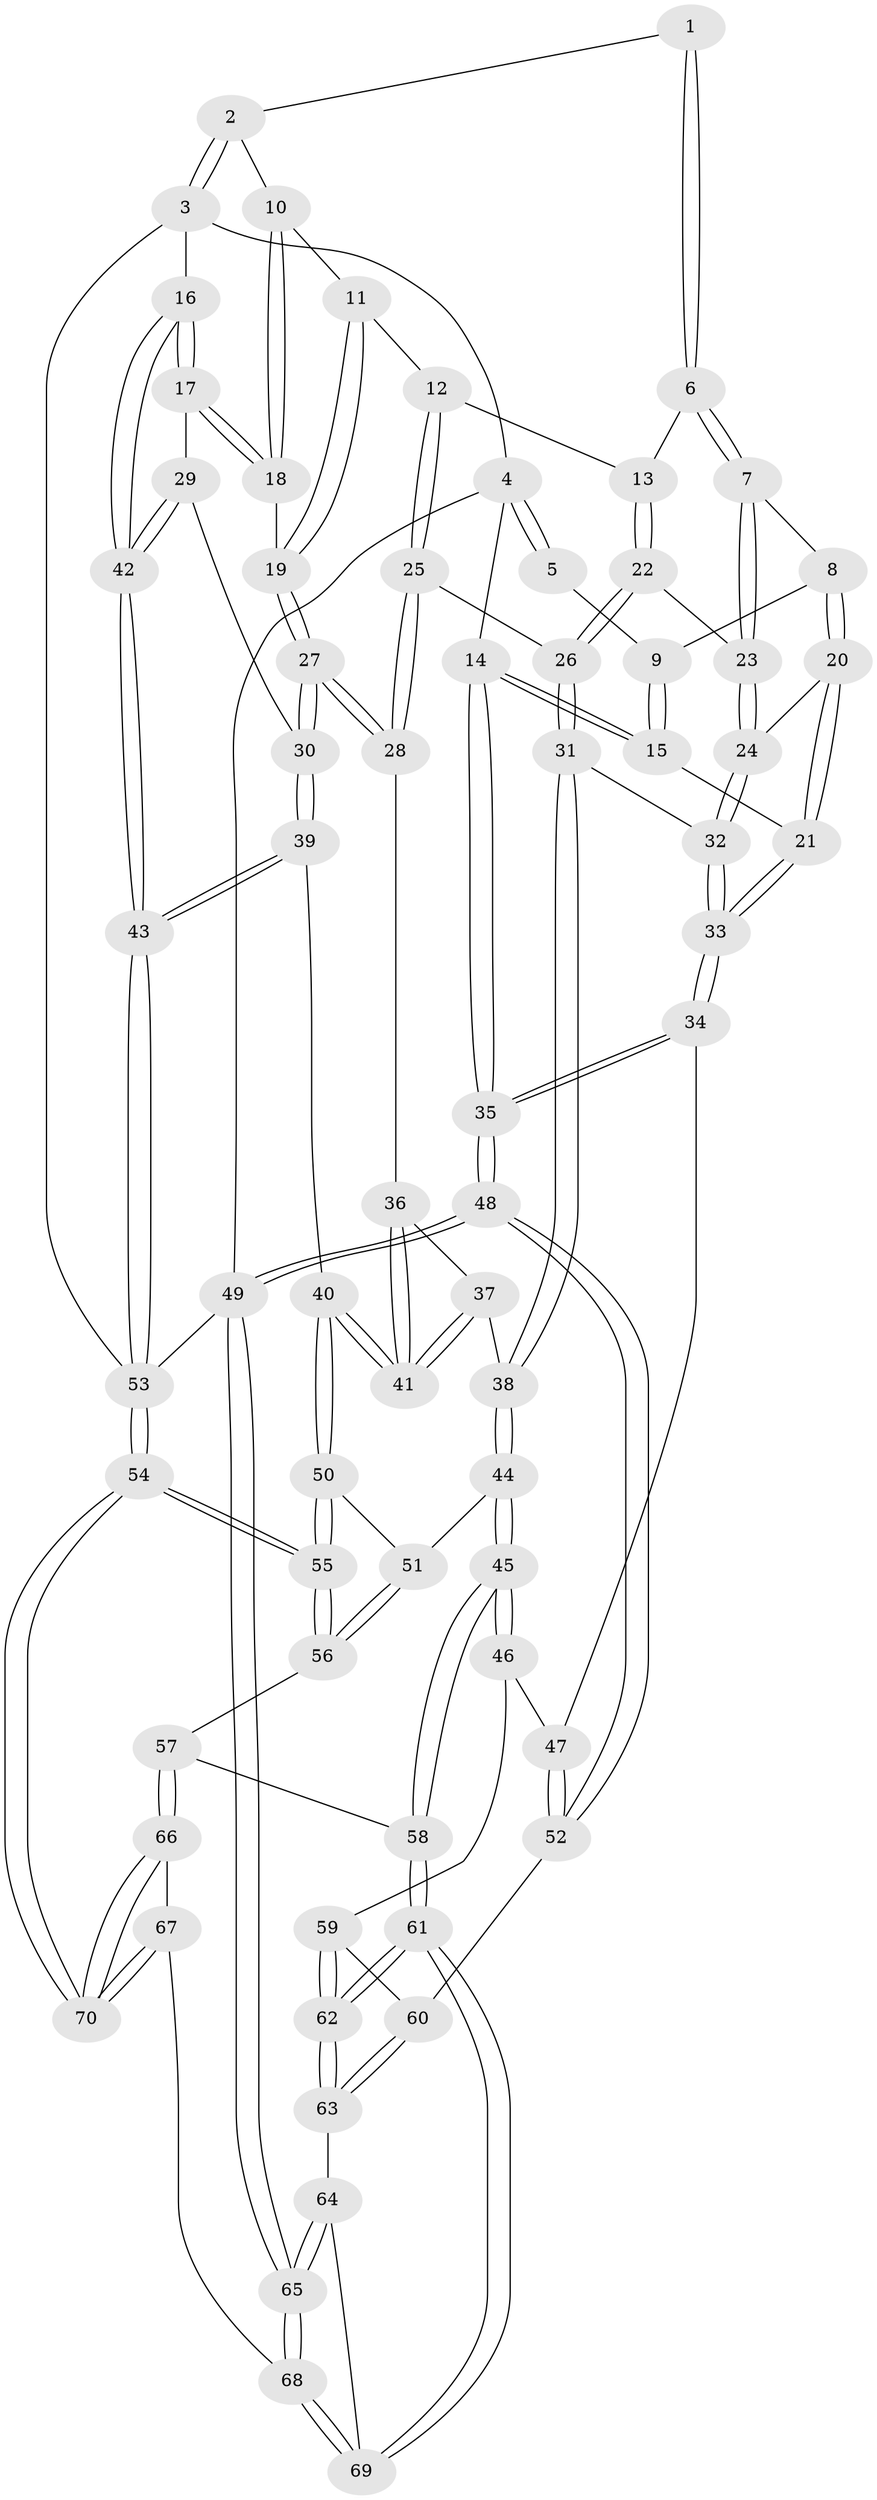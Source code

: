 // coarse degree distribution, {3: 0.15384615384615385, 5: 0.3076923076923077, 4: 0.46153846153846156, 6: 0.05128205128205128, 2: 0.02564102564102564}
// Generated by graph-tools (version 1.1) at 2025/42/03/06/25 10:42:27]
// undirected, 70 vertices, 172 edges
graph export_dot {
graph [start="1"]
  node [color=gray90,style=filled];
  1 [pos="+0.38060457743087356+0"];
  2 [pos="+0.9940667631398791+0"];
  3 [pos="+1+0"];
  4 [pos="+0+0"];
  5 [pos="+0.3181711149910362+0"];
  6 [pos="+0.4223054532074385+0.049928461720599435"];
  7 [pos="+0.3755224381171026+0.13622720271078703"];
  8 [pos="+0.2082386696950105+0.15921882731685122"];
  9 [pos="+0.15829914465786238+0.11003438426141475"];
  10 [pos="+0.7892515318255239+0.018308968801065053"];
  11 [pos="+0.6964112149616069+0.09714164629910553"];
  12 [pos="+0.6222655187582224+0.15322665098631277"];
  13 [pos="+0.5956309990102219+0.14409312226137602"];
  14 [pos="+0+0.015837948117992662"];
  15 [pos="+0+0.11317850383017079"];
  16 [pos="+1+0.20352548411806742"];
  17 [pos="+0.9436084244315532+0.30418022492139785"];
  18 [pos="+0.8394471017318881+0.2115786439503029"];
  19 [pos="+0.7741015597807431+0.2495432504469789"];
  20 [pos="+0.19912652549693358+0.20957098068886454"];
  21 [pos="+0.12539561724887613+0.30813437784799125"];
  22 [pos="+0.4706511756096681+0.26472343879266635"];
  23 [pos="+0.3756188438039349+0.1401211130878708"];
  24 [pos="+0.3235025071595967+0.30355291368980003"];
  25 [pos="+0.6460276836026055+0.3132902968843754"];
  26 [pos="+0.48957147492719544+0.3443297476735594"];
  27 [pos="+0.6700089961633396+0.3345502344871376"];
  28 [pos="+0.6681512109878113+0.3335993754116127"];
  29 [pos="+0.866269989104092+0.39911232863689866"];
  30 [pos="+0.7459824835778575+0.4114809506342184"];
  31 [pos="+0.35723782169979346+0.4627650980914248"];
  32 [pos="+0.3224195727082988+0.45083255892399154"];
  33 [pos="+0.18162316956438274+0.47262193219938453"];
  34 [pos="+0.17492926534937284+0.47838968581070845"];
  35 [pos="+0+0.47923868333291425"];
  36 [pos="+0.5957497653651759+0.432082340553041"];
  37 [pos="+0.44931058875770635+0.5131678651271784"];
  38 [pos="+0.3876197413507251+0.4981379045112033"];
  39 [pos="+0.6963040125218952+0.5971203739518571"];
  40 [pos="+0.6294612698574449+0.6019401949229108"];
  41 [pos="+0.6101939831788536+0.5891272981933782"];
  42 [pos="+1+0.8520725177087365"];
  43 [pos="+1+0.9819443720183587"];
  44 [pos="+0.3984582499179359+0.7246631526881644"];
  45 [pos="+0.330934473240151+0.7857141410725162"];
  46 [pos="+0.29744993317684876+0.7833346807665922"];
  47 [pos="+0.1599284342068466+0.5915094333515551"];
  48 [pos="+0+0.7763480136297024"];
  49 [pos="+0+1"];
  50 [pos="+0.5275411752975668+0.747751546353479"];
  51 [pos="+0.4724810700670744+0.7401322877148787"];
  52 [pos="+0.02543066398628366+0.7723936206494793"];
  53 [pos="+1+1"];
  54 [pos="+1+1"];
  55 [pos="+0.66800039210487+0.9613469862420547"];
  56 [pos="+0.4625273269247462+0.9143463844314546"];
  57 [pos="+0.3966554465961309+0.9058647914505438"];
  58 [pos="+0.36696426096050594+0.8833095681653761"];
  59 [pos="+0.23117297846669316+0.8177942714684986"];
  60 [pos="+0.11109874382914858+0.8387237056453051"];
  61 [pos="+0.2627594398562566+1"];
  62 [pos="+0.24373370200560956+0.9743559856221011"];
  63 [pos="+0.11504907027969938+0.9024296613668905"];
  64 [pos="+0.09804463140396341+0.9586609888578649"];
  65 [pos="+0+1"];
  66 [pos="+0.39663116331277803+0.9461346349466523"];
  67 [pos="+0.3746715149863333+1"];
  68 [pos="+0.2743352052223629+1"];
  69 [pos="+0.26222156091152254+1"];
  70 [pos="+0.7089308712061605+1"];
  1 -- 2;
  1 -- 6;
  1 -- 6;
  2 -- 3;
  2 -- 3;
  2 -- 10;
  3 -- 4;
  3 -- 16;
  3 -- 53;
  4 -- 5;
  4 -- 5;
  4 -- 14;
  4 -- 49;
  5 -- 9;
  6 -- 7;
  6 -- 7;
  6 -- 13;
  7 -- 8;
  7 -- 23;
  7 -- 23;
  8 -- 9;
  8 -- 20;
  8 -- 20;
  9 -- 15;
  9 -- 15;
  10 -- 11;
  10 -- 18;
  10 -- 18;
  11 -- 12;
  11 -- 19;
  11 -- 19;
  12 -- 13;
  12 -- 25;
  12 -- 25;
  13 -- 22;
  13 -- 22;
  14 -- 15;
  14 -- 15;
  14 -- 35;
  14 -- 35;
  15 -- 21;
  16 -- 17;
  16 -- 17;
  16 -- 42;
  16 -- 42;
  17 -- 18;
  17 -- 18;
  17 -- 29;
  18 -- 19;
  19 -- 27;
  19 -- 27;
  20 -- 21;
  20 -- 21;
  20 -- 24;
  21 -- 33;
  21 -- 33;
  22 -- 23;
  22 -- 26;
  22 -- 26;
  23 -- 24;
  23 -- 24;
  24 -- 32;
  24 -- 32;
  25 -- 26;
  25 -- 28;
  25 -- 28;
  26 -- 31;
  26 -- 31;
  27 -- 28;
  27 -- 28;
  27 -- 30;
  27 -- 30;
  28 -- 36;
  29 -- 30;
  29 -- 42;
  29 -- 42;
  30 -- 39;
  30 -- 39;
  31 -- 32;
  31 -- 38;
  31 -- 38;
  32 -- 33;
  32 -- 33;
  33 -- 34;
  33 -- 34;
  34 -- 35;
  34 -- 35;
  34 -- 47;
  35 -- 48;
  35 -- 48;
  36 -- 37;
  36 -- 41;
  36 -- 41;
  37 -- 38;
  37 -- 41;
  37 -- 41;
  38 -- 44;
  38 -- 44;
  39 -- 40;
  39 -- 43;
  39 -- 43;
  40 -- 41;
  40 -- 41;
  40 -- 50;
  40 -- 50;
  42 -- 43;
  42 -- 43;
  43 -- 53;
  43 -- 53;
  44 -- 45;
  44 -- 45;
  44 -- 51;
  45 -- 46;
  45 -- 46;
  45 -- 58;
  45 -- 58;
  46 -- 47;
  46 -- 59;
  47 -- 52;
  47 -- 52;
  48 -- 49;
  48 -- 49;
  48 -- 52;
  48 -- 52;
  49 -- 65;
  49 -- 65;
  49 -- 53;
  50 -- 51;
  50 -- 55;
  50 -- 55;
  51 -- 56;
  51 -- 56;
  52 -- 60;
  53 -- 54;
  53 -- 54;
  54 -- 55;
  54 -- 55;
  54 -- 70;
  54 -- 70;
  55 -- 56;
  55 -- 56;
  56 -- 57;
  57 -- 58;
  57 -- 66;
  57 -- 66;
  58 -- 61;
  58 -- 61;
  59 -- 60;
  59 -- 62;
  59 -- 62;
  60 -- 63;
  60 -- 63;
  61 -- 62;
  61 -- 62;
  61 -- 69;
  61 -- 69;
  62 -- 63;
  62 -- 63;
  63 -- 64;
  64 -- 65;
  64 -- 65;
  64 -- 69;
  65 -- 68;
  65 -- 68;
  66 -- 67;
  66 -- 70;
  66 -- 70;
  67 -- 68;
  67 -- 70;
  67 -- 70;
  68 -- 69;
  68 -- 69;
}
